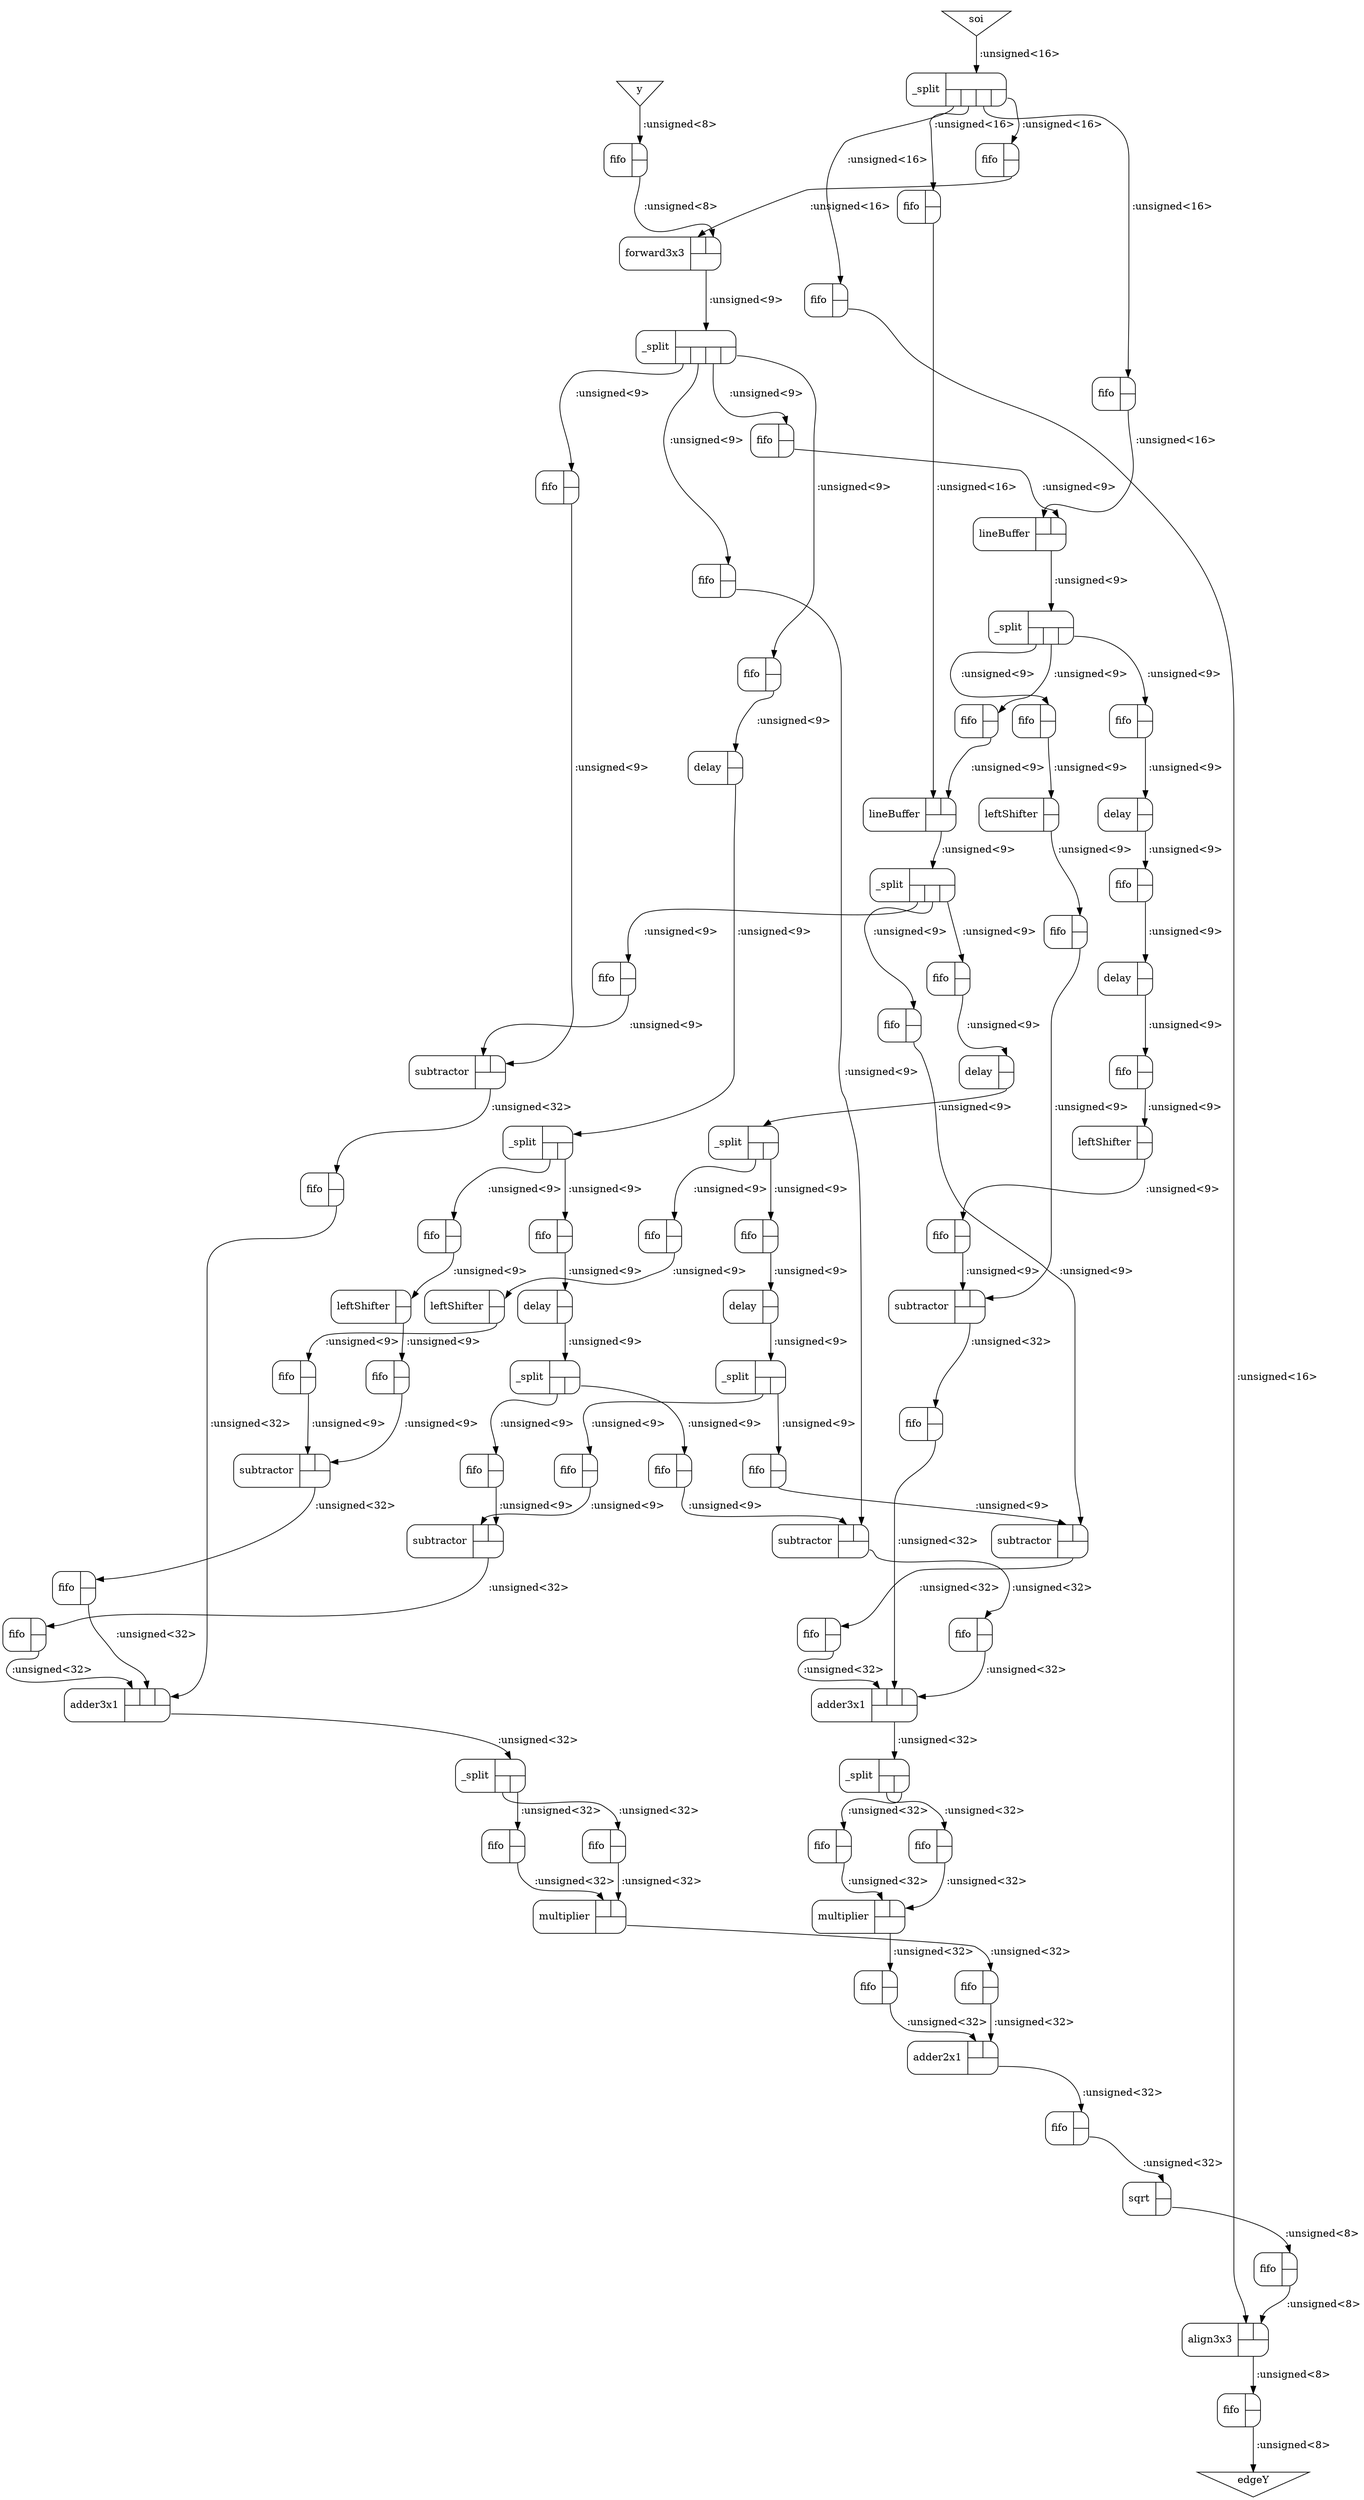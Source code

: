 digraph g {
n83 [shape=record,style=rounded,label="<id>fifo|{{<e0>}|{<s0>}}"];
n82 [shape=record,style=rounded,label="<id>fifo|{{<e0>}|{<s0>}}"];
n81 [shape=record,style=rounded,label="<id>fifo|{{<e0>}|{<s0>}}"];
n80 [shape=record,style=rounded,label="<id>fifo|{{<e0>}|{<s0>}}"];
n79 [shape=record,style=rounded,label="<id>fifo|{{<e0>}|{<s0>}}"];
n78 [shape=record,style=rounded,label="<id>fifo|{{<e0>}|{<s0>}}"];
n77 [shape=record,style=rounded,label="<id>fifo|{{<e0>}|{<s0>}}"];
n76 [shape=record,style=rounded,label="<id>fifo|{{<e0>}|{<s0>}}"];
n75 [shape=record,style=rounded,label="<id>fifo|{{<e0>}|{<s0>}}"];
n74 [shape=record,style=rounded,label="<id>fifo|{{<e0>}|{<s0>}}"];
n73 [shape=record,style=rounded,label="<id>fifo|{{<e0>}|{<s0>}}"];
n72 [shape=record,style=rounded,label="<id>fifo|{{<e0>}|{<s0>}}"];
n71 [shape=record,style=rounded,label="<id>fifo|{{<e0>}|{<s0>}}"];
n70 [shape=record,style=rounded,label="<id>fifo|{{<e0>}|{<s0>}}"];
n69 [shape=record,style=rounded,label="<id>fifo|{{<e0>}|{<s0>}}"];
n68 [shape=record,style=rounded,label="<id>fifo|{{<e0>}|{<s0>}}"];
n67 [shape=record,style=rounded,label="<id>fifo|{{<e0>}|{<s0>}}"];
n66 [shape=record,style=rounded,label="<id>fifo|{{<e0>}|{<s0>}}"];
n65 [shape=record,style=rounded,label="<id>fifo|{{<e0>}|{<s0>}}"];
n64 [shape=record,style=rounded,label="<id>fifo|{{<e0>}|{<s0>}}"];
n63 [shape=record,style=rounded,label="<id>fifo|{{<e0>}|{<s0>}}"];
n62 [shape=record,style=rounded,label="<id>fifo|{{<e0>}|{<s0>}}"];
n61 [shape=record,style=rounded,label="<id>fifo|{{<e0>}|{<s0>}}"];
n60 [shape=record,style=rounded,label="<id>fifo|{{<e0>}|{<s0>}}"];
n59 [shape=record,style=rounded,label="<id>fifo|{{<e0>}|{<s0>}}"];
n58 [shape=record,style=rounded,label="<id>fifo|{{<e0>}|{<s0>}}"];
n57 [shape=record,style=rounded,label="<id>fifo|{{<e0>}|{<s0>}}"];
n56 [shape=record,style=rounded,label="<id>fifo|{{<e0>}|{<s0>}}"];
n55 [shape=record,style=rounded,label="<id>fifo|{{<e0>}|{<s0>}}"];
n54 [shape=record,style=rounded,label="<id>fifo|{{<e0>}|{<s0>}}"];
n53 [shape=record,style=rounded,label="<id>fifo|{{<e0>}|{<s0>}}"];
n52 [shape=record,style=rounded,label="<id>fifo|{{<e0>}|{<s0>}}"];
n51 [shape=record,style=rounded,label="<id>fifo|{{<e0>}|{<s0>}}"];
n50 [shape=record,style=rounded,label="<id>fifo|{{<e0>}|{<s0>}}"];
n49 [shape=record,style=rounded,label="<id>fifo|{{<e0>}|{<s0>}}"];
n48 [shape=record,style=rounded,label="<id>fifo|{{<e0>}|{<s0>}}"];
n47 [shape=record,style=rounded,label="<id>fifo|{{<e0>}|{<s0>}}"];
n46 [shape=record,style=rounded,label="<id>fifo|{{<e0>}|{<s0>}}"];
n45 [shape=record,style=rounded,label="<id>fifo|{{<e0>}|{<s0>}}"];
n44 [shape=record,style=rounded,label="<id>fifo|{{<e0>}|{<s0>}}"];
n43 [shape=record,style=rounded,label="<id>fifo|{{<e0>}|{<s0>}}"];
n42 [shape=record,style=rounded,label="<id>fifo|{{<e0>}|{<s0>}}"];
n41 [shape=record,style=rounded,label="<id>fifo|{{<e0>}|{<s0>}}"];
n40 [shape=record,style=rounded,label="<id>fifo|{{<e0>}|{<s0>}}"];
n39 [shape=record,style=rounded,label="<id>_split|{{<e0>}|{<s0>|<s1>}}"];
n38 [shape=record,style=rounded,label="<id>_split|{{<e0>}|{<s0>|<s1>}}"];
n37 [shape=record,style=rounded,label="<id>_split|{{<e0>}|{<s0>|<s1>}}"];
n36 [shape=record,style=rounded,label="<id>_split|{{<e0>}|{<s0>|<s1>}}"];
n35 [shape=record,style=rounded,label="<id>_split|{{<e0>}|{<s0>|<s1>|<s2>}}"];
n34 [shape=record,style=rounded,label="<id>_split|{{<e0>}|{<s0>|<s1>|<s2>}}"];
n33 [shape=record,style=rounded,label="<id>_split|{{<e0>}|{<s0>|<s1>}}"];
n32 [shape=record,style=rounded,label="<id>_split|{{<e0>}|{<s0>|<s1>}}"];
n31 [shape=record,style=rounded,label="<id>_split|{{<e0>}|{<s0>|<s1>|<s2>|<s3>}}"];
n30 [shape=record,style=rounded,label="<id>_split|{{<e0>}|{<s0>|<s1>|<s2>|<s3>}}"];
n3 [shape=invtriangle,label="edgeY"];
n2 [shape=invtriangle,label="soi"];
n1 [shape=invtriangle,label="y"];
n4 [shape=record,style=rounded,label="<id>forward3x3|{{<e0>|<e1>}|{<s0>}}"];
n5 [shape=record,style=rounded,label="<id>delay|{{<e0>}|{<s0>}}"];
n6 [shape=record,style=rounded,label="<id>delay|{{<e0>}|{<s0>}}"];
n7 [shape=record,style=rounded,label="<id>lineBuffer|{{<e0>|<e1>}|{<s0>}}"];
n8 [shape=record,style=rounded,label="<id>delay|{{<e0>}|{<s0>}}"];
n9 [shape=record,style=rounded,label="<id>delay|{{<e0>}|{<s0>}}"];
n10 [shape=record,style=rounded,label="<id>lineBuffer|{{<e0>|<e1>}|{<s0>}}"];
n11 [shape=record,style=rounded,label="<id>delay|{{<e0>}|{<s0>}}"];
n12 [shape=record,style=rounded,label="<id>delay|{{<e0>}|{<s0>}}"];
n13 [shape=record,style=rounded,label="<id>leftShifter|{{<e0>}|{<s0>}}"];
n14 [shape=record,style=rounded,label="<id>leftShifter|{{<e0>}|{<s0>}}"];
n15 [shape=record,style=rounded,label="<id>subtractor|{{<e0>|<e1>}|{<s0>}}"];
n16 [shape=record,style=rounded,label="<id>subtractor|{{<e0>|<e1>}|{<s0>}}"];
n17 [shape=record,style=rounded,label="<id>subtractor|{{<e0>|<e1>}|{<s0>}}"];
n18 [shape=record,style=rounded,label="<id>adder3x1|{{<e0>|<e1>|<e2>}|{<s0>}}"];
n19 [shape=record,style=rounded,label="<id>multiplier|{{<e0>|<e1>}|{<s0>}}"];
n20 [shape=record,style=rounded,label="<id>leftShifter|{{<e0>}|{<s0>}}"];
n21 [shape=record,style=rounded,label="<id>leftShifter|{{<e0>}|{<s0>}}"];
n22 [shape=record,style=rounded,label="<id>subtractor|{{<e0>|<e1>}|{<s0>}}"];
n23 [shape=record,style=rounded,label="<id>subtractor|{{<e0>|<e1>}|{<s0>}}"];
n24 [shape=record,style=rounded,label="<id>subtractor|{{<e0>|<e1>}|{<s0>}}"];
n25 [shape=record,style=rounded,label="<id>adder3x1|{{<e0>|<e1>|<e2>}|{<s0>}}"];
n26 [shape=record,style=rounded,label="<id>multiplier|{{<e0>|<e1>}|{<s0>}}"];
n29 [shape=record,style=rounded,label="<id>align3x3|{{<e0>|<e1>}|{<s0>}}"];
n28 [shape=record,style=rounded,label="<id>sqrt|{{<e0>}|{<s0>}}"];
n27 [shape=record,style=rounded,label="<id>adder2x1|{{<e0>|<e1>}|{<s0>}}"];
n29:s0 -> n83:e0 [label=" :unsigned<8>"];
n83:s0 -> n3:e0 [label=" :unsigned<8>"];
n26:s0 -> n82:e0 [label=" :unsigned<32>"];
n82:s0 -> n27:e1 [label=" :unsigned<32>"];
n19:s0 -> n81:e0 [label=" :unsigned<32>"];
n81:s0 -> n27:e0 [label=" :unsigned<32>"];
n27:s0 -> n80:e0 [label=" :unsigned<32>"];
n80:s0 -> n28:e0 [label=" :unsigned<32>"];
n28:s0 -> n79:e0 [label=" :unsigned<8>"];
n79:s0 -> n29:e1 [label=" :unsigned<8>"];
n30:s0 -> n78:e0 [label=" :unsigned<16>"];
n78:s0 -> n29:e0 [label=" :unsigned<16>"];
n39:s0 -> n77:e0 [label=" :unsigned<32>"];
n77:s0 -> n26:e1 [label=" :unsigned<32>"];
n39:s1 -> n76:e0 [label=" :unsigned<32>"];
n76:s0 -> n26:e0 [label=" :unsigned<32>"];
n24:s0 -> n75:e0 [label=" :unsigned<32>"];
n75:s0 -> n25:e2 [label=" :unsigned<32>"];
n23:s0 -> n74:e0 [label=" :unsigned<32>"];
n74:s0 -> n25:e1 [label=" :unsigned<32>"];
n22:s0 -> n73:e0 [label=" :unsigned<32>"];
n73:s0 -> n25:e0 [label=" :unsigned<32>"];
n31:s0 -> n72:e0 [label=" :unsigned<9>"];
n72:s0 -> n24:e1 [label=" :unsigned<9>"];
n35:s0 -> n71:e0 [label=" :unsigned<9>"];
n71:s0 -> n24:e0 [label=" :unsigned<9>"];
n21:s0 -> n70:e0 [label=" :unsigned<9>"];
n70:s0 -> n23:e1 [label=" :unsigned<9>"];
n20:s0 -> n69:e0 [label=" :unsigned<9>"];
n69:s0 -> n23:e0 [label=" :unsigned<9>"];
n33:s0 -> n68:e0 [label=" :unsigned<9>"];
n68:s0 -> n22:e1 [label=" :unsigned<9>"];
n37:s0 -> n67:e0 [label=" :unsigned<9>"];
n67:s0 -> n22:e0 [label=" :unsigned<9>"];
n32:s0 -> n66:e0 [label=" :unsigned<9>"];
n66:s0 -> n21:e0 [label=" :unsigned<9>"];
n36:s0 -> n65:e0 [label=" :unsigned<9>"];
n65:s0 -> n20:e0 [label=" :unsigned<9>"];
n38:s0 -> n64:e0 [label=" :unsigned<32>"];
n64:s0 -> n19:e1 [label=" :unsigned<32>"];
n38:s1 -> n63:e0 [label=" :unsigned<32>"];
n63:s0 -> n19:e0 [label=" :unsigned<32>"];
n17:s0 -> n62:e0 [label=" :unsigned<32>"];
n62:s0 -> n18:e2 [label=" :unsigned<32>"];
n16:s0 -> n61:e0 [label=" :unsigned<32>"];
n61:s0 -> n18:e1 [label=" :unsigned<32>"];
n15:s0 -> n60:e0 [label=" :unsigned<32>"];
n60:s0 -> n18:e0 [label=" :unsigned<32>"];
n31:s1 -> n59:e0 [label=" :unsigned<9>"];
n59:s0 -> n17:e1 [label=" :unsigned<9>"];
n33:s1 -> n58:e0 [label=" :unsigned<9>"];
n58:s0 -> n17:e0 [label=" :unsigned<9>"];
n14:s0 -> n57:e0 [label=" :unsigned<9>"];
n57:s0 -> n16:e1 [label=" :unsigned<9>"];
n13:s0 -> n56:e0 [label=" :unsigned<9>"];
n56:s0 -> n16:e0 [label=" :unsigned<9>"];
n35:s1 -> n55:e0 [label=" :unsigned<9>"];
n55:s0 -> n15:e1 [label=" :unsigned<9>"];
n37:s1 -> n54:e0 [label=" :unsigned<9>"];
n54:s0 -> n15:e0 [label=" :unsigned<9>"];
n34:s0 -> n53:e0 [label=" :unsigned<9>"];
n53:s0 -> n14:e0 [label=" :unsigned<9>"];
n9:s0 -> n52:e0 [label=" :unsigned<9>"];
n52:s0 -> n13:e0 [label=" :unsigned<9>"];
n36:s1 -> n51:e0 [label=" :unsigned<9>"];
n51:s0 -> n12:e0 [label=" :unsigned<9>"];
n35:s2 -> n50:e0 [label=" :unsigned<9>"];
n50:s0 -> n11:e0 [label=" :unsigned<9>"];
n34:s1 -> n49:e0 [label=" :unsigned<9>"];
n49:s0 -> n10:e1 [label=" :unsigned<9>"];
n30:s1 -> n48:e0 [label=" :unsigned<16>"];
n48:s0 -> n10:e0 [label=" :unsigned<16>"];
n8:s0 -> n47:e0 [label=" :unsigned<9>"];
n47:s0 -> n9:e0 [label=" :unsigned<9>"];
n34:s2 -> n46:e0 [label=" :unsigned<9>"];
n46:s0 -> n8:e0 [label=" :unsigned<9>"];
n31:s2 -> n45:e0 [label=" :unsigned<9>"];
n45:s0 -> n7:e1 [label=" :unsigned<9>"];
n30:s2 -> n44:e0 [label=" :unsigned<16>"];
n44:s0 -> n7:e0 [label=" :unsigned<16>"];
n32:s1 -> n43:e0 [label=" :unsigned<9>"];
n43:s0 -> n6:e0 [label=" :unsigned<9>"];
n31:s3 -> n42:e0 [label=" :unsigned<9>"];
n42:s0 -> n5:e0 [label=" :unsigned<9>"];
n1:s0 -> n41:e0 [label=" :unsigned<8>"];
n41:s0 -> n4:e1 [label=" :unsigned<8>"];
n30:s3 -> n40:e0 [label=" :unsigned<16>"];
n40:s0 -> n4:e0 [label=" :unsigned<16>"];
n2:s0 -> n30:e0 [label=" :unsigned<16>"];
n4:s0 -> n31:e0 [label=" :unsigned<9>"];
n5:s0 -> n32:e0 [label=" :unsigned<9>"];
n6:s0 -> n33:e0 [label=" :unsigned<9>"];
n7:s0 -> n34:e0 [label=" :unsigned<9>"];
n10:s0 -> n35:e0 [label=" :unsigned<9>"];
n11:s0 -> n36:e0 [label=" :unsigned<9>"];
n12:s0 -> n37:e0 [label=" :unsigned<9>"];
n18:s0 -> n38:e0 [label=" :unsigned<32>"];
n25:s0 -> n39:e0 [label=" :unsigned<32>"];
}
